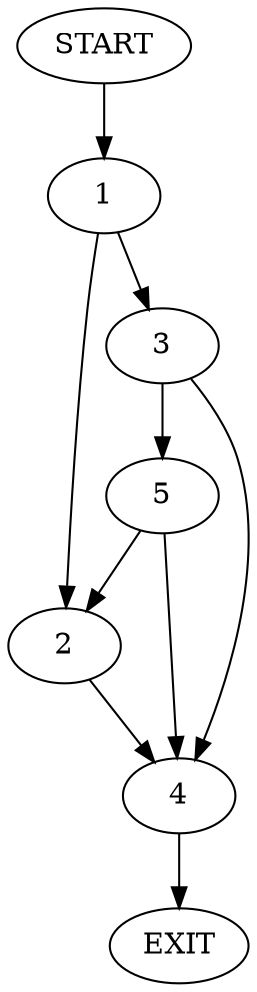 digraph {
0 [label="START"];
1;
2;
3;
4;
5;
6 [label="EXIT"];
0 -> 1;
1 -> 2;
1 -> 3;
2 -> 4;
3 -> 5;
3 -> 4;
5 -> 2;
5 -> 4;
4 -> 6;
}